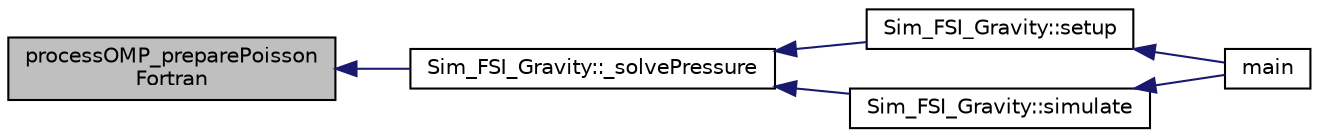 digraph "processOMP_preparePoissonFortran"
{
  edge [fontname="Helvetica",fontsize="10",labelfontname="Helvetica",labelfontsize="10"];
  node [fontname="Helvetica",fontsize="10",shape=record];
  rankdir="LR";
  Node1 [label="processOMP_preparePoisson\lFortran",height=0.2,width=0.4,color="black", fillcolor="grey75", style="filled", fontcolor="black"];
  Node1 -> Node2 [dir="back",color="midnightblue",fontsize="10",style="solid"];
  Node2 [label="Sim_FSI_Gravity::_solvePressure",height=0.2,width=0.4,color="black", fillcolor="white", style="filled",URL="$class_sim___f_s_i___gravity.html#a3bda0222882a28818ad1ecdfcf3e4ec2"];
  Node2 -> Node3 [dir="back",color="midnightblue",fontsize="10",style="solid"];
  Node3 [label="Sim_FSI_Gravity::setup",height=0.2,width=0.4,color="black", fillcolor="white", style="filled",URL="$class_sim___f_s_i___gravity.html#a953c04bca39f4c6ace76c307aa00b097"];
  Node3 -> Node4 [dir="back",color="midnightblue",fontsize="10",style="solid"];
  Node4 [label="main",height=0.2,width=0.4,color="black", fillcolor="white", style="filled",URL="$main_8cpp.html#a217dbf8b442f20279ea00b898af96f52"];
  Node2 -> Node5 [dir="back",color="midnightblue",fontsize="10",style="solid"];
  Node5 [label="Sim_FSI_Gravity::simulate",height=0.2,width=0.4,color="black", fillcolor="white", style="filled",URL="$class_sim___f_s_i___gravity.html#add86d6f52de51511f0bb93714fc504c4"];
  Node5 -> Node4 [dir="back",color="midnightblue",fontsize="10",style="solid"];
}
